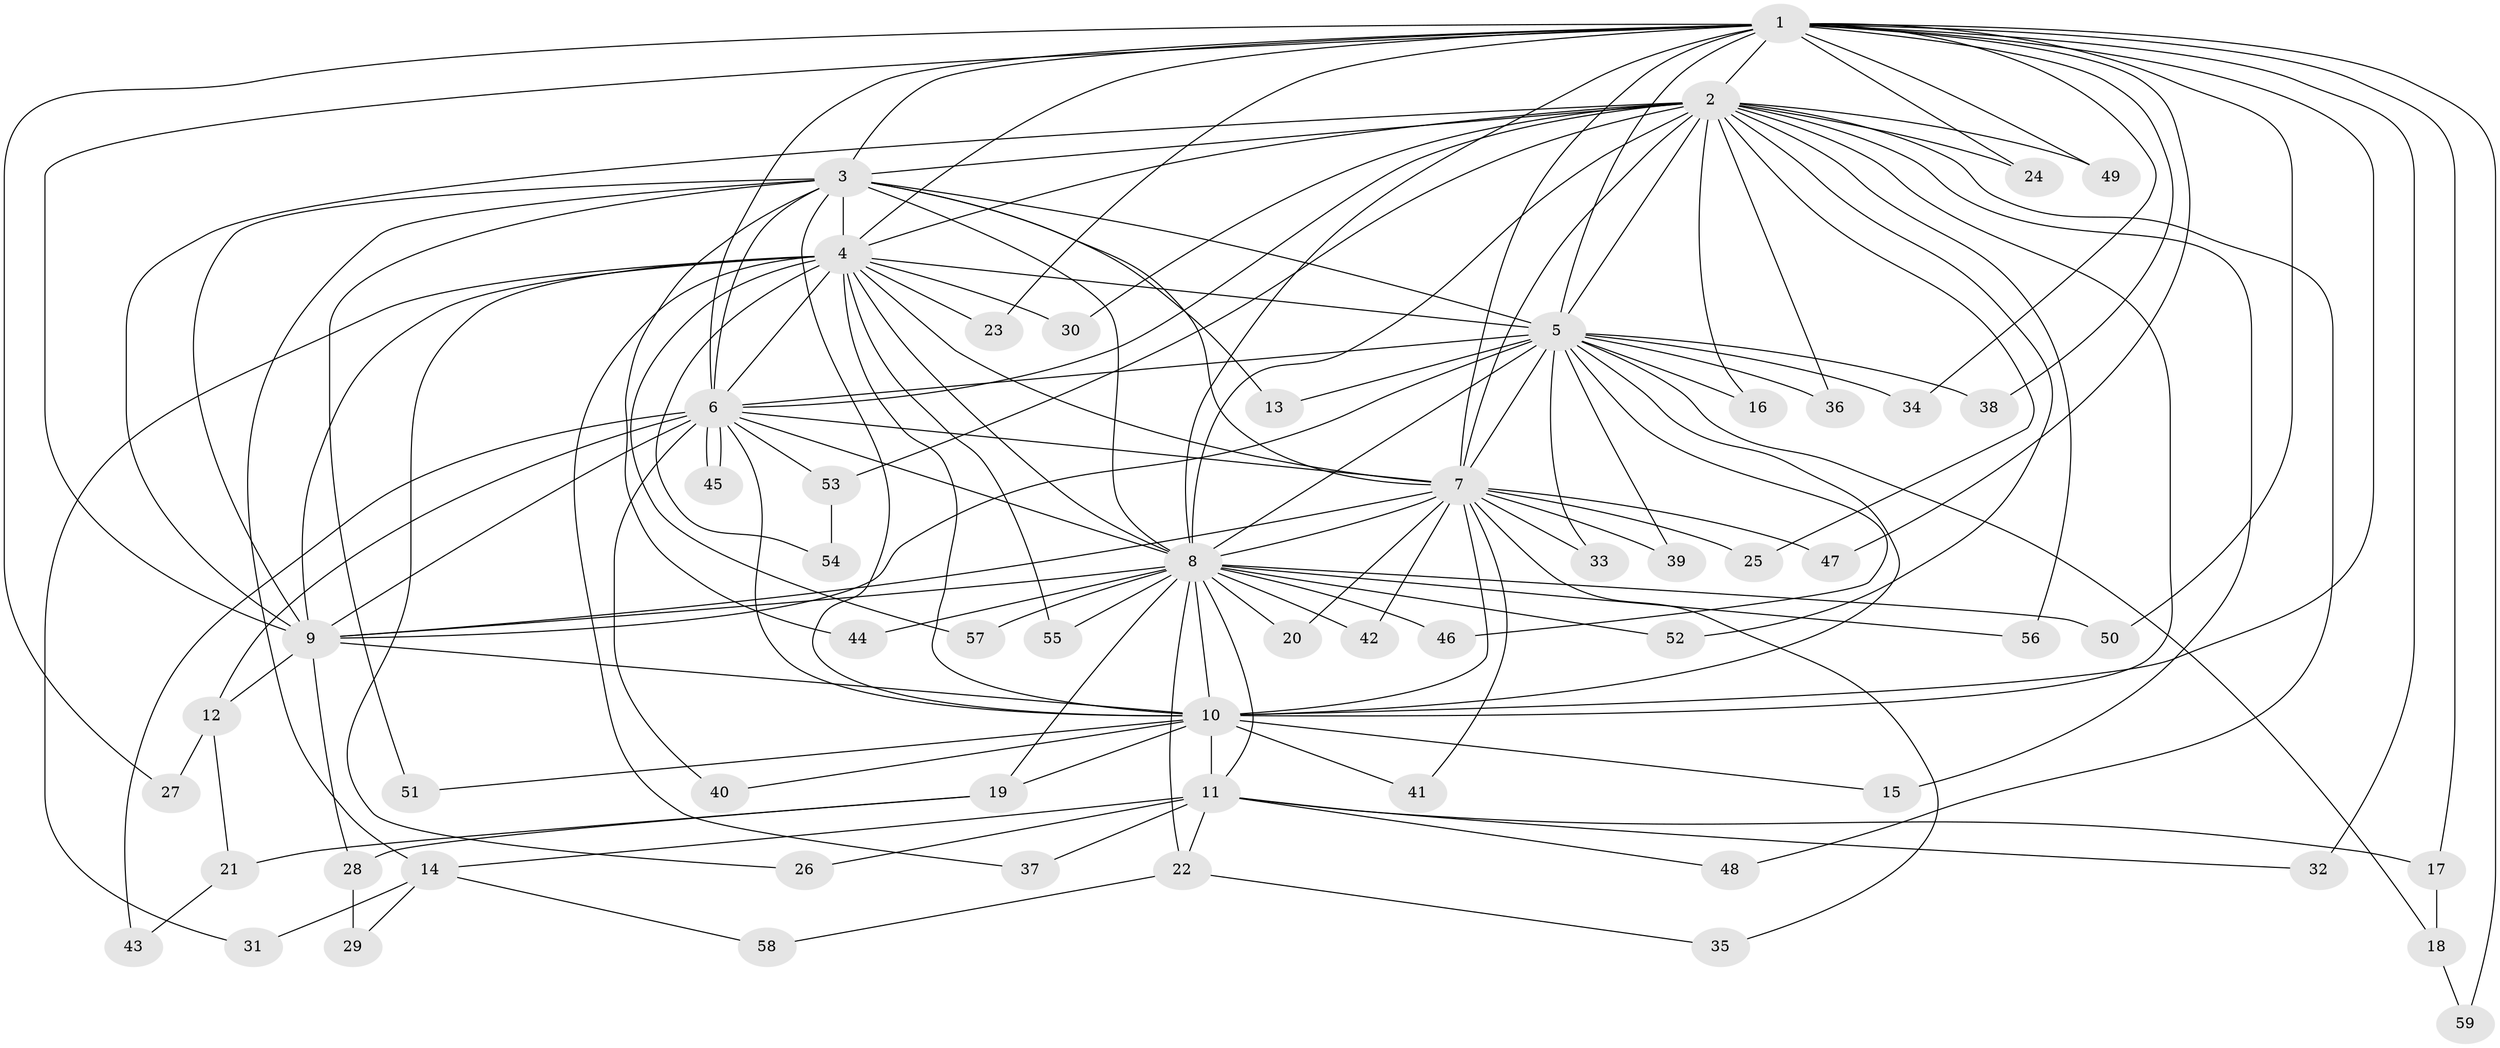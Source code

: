 // Generated by graph-tools (version 1.1) at 2025/49/03/09/25 03:49:30]
// undirected, 59 vertices, 143 edges
graph export_dot {
graph [start="1"]
  node [color=gray90,style=filled];
  1;
  2;
  3;
  4;
  5;
  6;
  7;
  8;
  9;
  10;
  11;
  12;
  13;
  14;
  15;
  16;
  17;
  18;
  19;
  20;
  21;
  22;
  23;
  24;
  25;
  26;
  27;
  28;
  29;
  30;
  31;
  32;
  33;
  34;
  35;
  36;
  37;
  38;
  39;
  40;
  41;
  42;
  43;
  44;
  45;
  46;
  47;
  48;
  49;
  50;
  51;
  52;
  53;
  54;
  55;
  56;
  57;
  58;
  59;
  1 -- 2;
  1 -- 3;
  1 -- 4;
  1 -- 5;
  1 -- 6;
  1 -- 7;
  1 -- 8;
  1 -- 9;
  1 -- 10;
  1 -- 17;
  1 -- 23;
  1 -- 24;
  1 -- 27;
  1 -- 32;
  1 -- 34;
  1 -- 38;
  1 -- 47;
  1 -- 49;
  1 -- 50;
  1 -- 59;
  2 -- 3;
  2 -- 4;
  2 -- 5;
  2 -- 6;
  2 -- 7;
  2 -- 8;
  2 -- 9;
  2 -- 10;
  2 -- 15;
  2 -- 16;
  2 -- 24;
  2 -- 25;
  2 -- 30;
  2 -- 36;
  2 -- 48;
  2 -- 49;
  2 -- 52;
  2 -- 53;
  2 -- 56;
  3 -- 4;
  3 -- 5;
  3 -- 6;
  3 -- 7;
  3 -- 8;
  3 -- 9;
  3 -- 10;
  3 -- 13;
  3 -- 14;
  3 -- 44;
  3 -- 51;
  4 -- 5;
  4 -- 6;
  4 -- 7;
  4 -- 8;
  4 -- 9;
  4 -- 10;
  4 -- 23;
  4 -- 26;
  4 -- 30;
  4 -- 31;
  4 -- 37;
  4 -- 54;
  4 -- 55;
  4 -- 57;
  5 -- 6;
  5 -- 7;
  5 -- 8;
  5 -- 9;
  5 -- 10;
  5 -- 13;
  5 -- 16;
  5 -- 18;
  5 -- 33;
  5 -- 34;
  5 -- 36;
  5 -- 38;
  5 -- 39;
  5 -- 46;
  6 -- 7;
  6 -- 8;
  6 -- 9;
  6 -- 10;
  6 -- 12;
  6 -- 40;
  6 -- 43;
  6 -- 45;
  6 -- 45;
  6 -- 53;
  7 -- 8;
  7 -- 9;
  7 -- 10;
  7 -- 20;
  7 -- 25;
  7 -- 33;
  7 -- 35;
  7 -- 39;
  7 -- 41;
  7 -- 42;
  7 -- 47;
  8 -- 9;
  8 -- 10;
  8 -- 11;
  8 -- 19;
  8 -- 20;
  8 -- 22;
  8 -- 42;
  8 -- 44;
  8 -- 46;
  8 -- 50;
  8 -- 52;
  8 -- 55;
  8 -- 56;
  8 -- 57;
  9 -- 10;
  9 -- 12;
  9 -- 28;
  10 -- 11;
  10 -- 15;
  10 -- 19;
  10 -- 40;
  10 -- 41;
  10 -- 51;
  11 -- 14;
  11 -- 17;
  11 -- 22;
  11 -- 26;
  11 -- 32;
  11 -- 37;
  11 -- 48;
  12 -- 21;
  12 -- 27;
  14 -- 29;
  14 -- 31;
  14 -- 58;
  17 -- 18;
  18 -- 59;
  19 -- 21;
  19 -- 28;
  21 -- 43;
  22 -- 35;
  22 -- 58;
  28 -- 29;
  53 -- 54;
}
